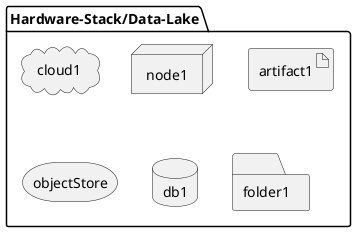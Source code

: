 @startuml

package  "Hardware-Stack/Data-Lake" {
  cloud cloud1
  node node1
  artifact artifact1
  storage objectStore
  database db1
  folder folder1
}

@enduml
